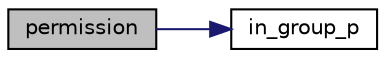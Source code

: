 digraph "permission"
{
 // LATEX_PDF_SIZE
  edge [fontname="Helvetica",fontsize="10",labelfontname="Helvetica",labelfontsize="10"];
  node [fontname="Helvetica",fontsize="10",shape=record];
  rankdir="LR";
  Node1 [label="permission",height=0.2,width=0.4,color="black", fillcolor="grey75", style="filled", fontcolor="black",tooltip=" "];
  Node1 -> Node2 [color="midnightblue",fontsize="10",style="solid",fontname="Helvetica"];
  Node2 [label="in_group_p",height=0.2,width=0.4,color="black", fillcolor="white", style="filled",URL="$access_8c.html#a0e5f21be079a3e8f83618c8c6e062c5a",tooltip=" "];
}
